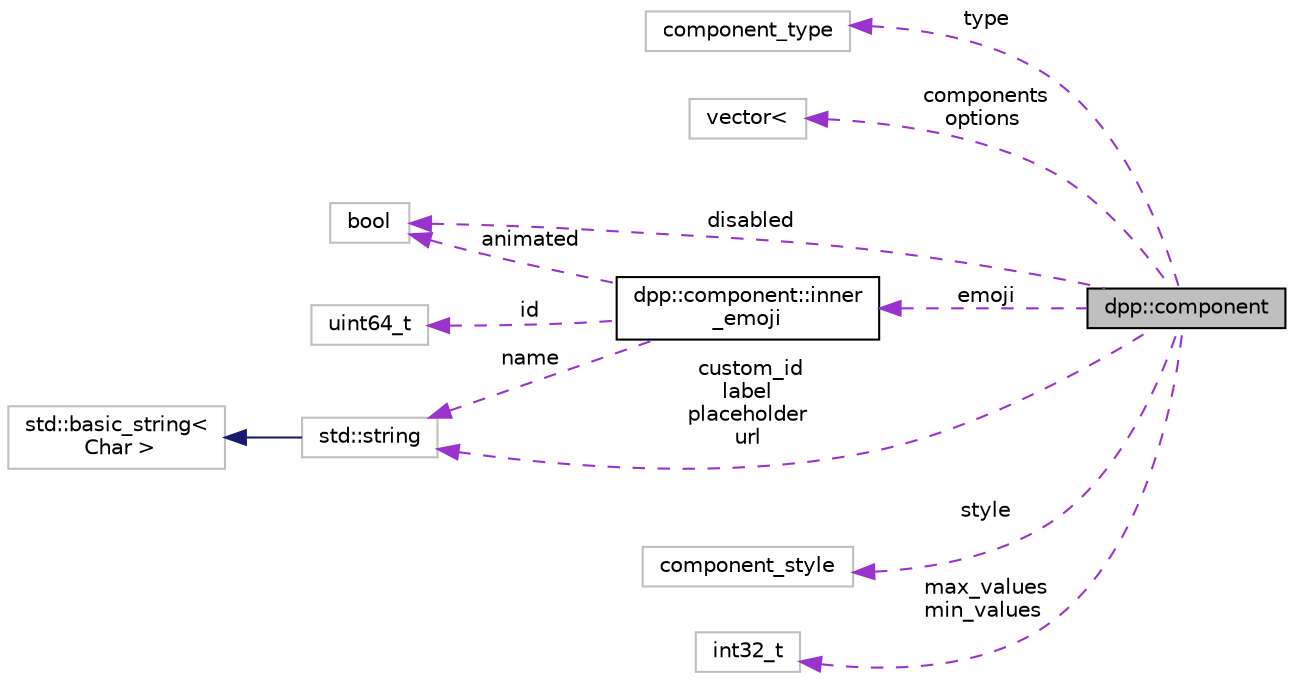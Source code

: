 digraph "dpp::component"
{
 // INTERACTIVE_SVG=YES
 // LATEX_PDF_SIZE
  bgcolor="transparent";
  edge [fontname="Helvetica",fontsize="10",labelfontname="Helvetica",labelfontsize="10"];
  node [fontname="Helvetica",fontsize="10",shape=record];
  rankdir="LR";
  Node1 [label="dpp::component",height=0.2,width=0.4,color="black", fillcolor="grey75", style="filled", fontcolor="black",tooltip="Represents the component object. A component is a clickable button or drop down list within a discord..."];
  Node2 -> Node1 [dir="back",color="darkorchid3",fontsize="10",style="dashed",label=" type" ,fontname="Helvetica"];
  Node2 [label="component_type",height=0.2,width=0.4,color="grey75",tooltip=" "];
  Node3 -> Node1 [dir="back",color="darkorchid3",fontsize="10",style="dashed",label=" components\noptions" ,fontname="Helvetica"];
  Node3 [label="vector\<",height=0.2,width=0.4,color="grey75",tooltip=" "];
  Node4 -> Node1 [dir="back",color="darkorchid3",fontsize="10",style="dashed",label=" custom_id\nlabel\nplaceholder\nurl" ,fontname="Helvetica"];
  Node4 [label="std::string",height=0.2,width=0.4,color="grey75",tooltip=" "];
  Node5 -> Node4 [dir="back",color="midnightblue",fontsize="10",style="solid",fontname="Helvetica"];
  Node5 [label="std::basic_string\<\l Char \>",height=0.2,width=0.4,color="grey75",tooltip=" "];
  Node6 -> Node1 [dir="back",color="darkorchid3",fontsize="10",style="dashed",label=" style" ,fontname="Helvetica"];
  Node6 [label="component_style",height=0.2,width=0.4,color="grey75",tooltip=" "];
  Node7 -> Node1 [dir="back",color="darkorchid3",fontsize="10",style="dashed",label=" max_values\nmin_values" ,fontname="Helvetica"];
  Node7 [label="int32_t",height=0.2,width=0.4,color="grey75",tooltip=" "];
  Node8 -> Node1 [dir="back",color="darkorchid3",fontsize="10",style="dashed",label=" disabled" ,fontname="Helvetica"];
  Node8 [label="bool",height=0.2,width=0.4,color="grey75",tooltip=" "];
  Node9 -> Node1 [dir="back",color="darkorchid3",fontsize="10",style="dashed",label=" emoji" ,fontname="Helvetica"];
  Node9 [label="dpp::component::inner\l_emoji",height=0.2,width=0.4,color="black",URL="$structdpp_1_1component_1_1inner__emoji.html",tooltip=" "];
  Node4 -> Node9 [dir="back",color="darkorchid3",fontsize="10",style="dashed",label=" name" ,fontname="Helvetica"];
  Node10 -> Node9 [dir="back",color="darkorchid3",fontsize="10",style="dashed",label=" id" ,fontname="Helvetica"];
  Node10 [label="uint64_t",height=0.2,width=0.4,color="grey75",tooltip=" "];
  Node8 -> Node9 [dir="back",color="darkorchid3",fontsize="10",style="dashed",label=" animated" ,fontname="Helvetica"];
}
